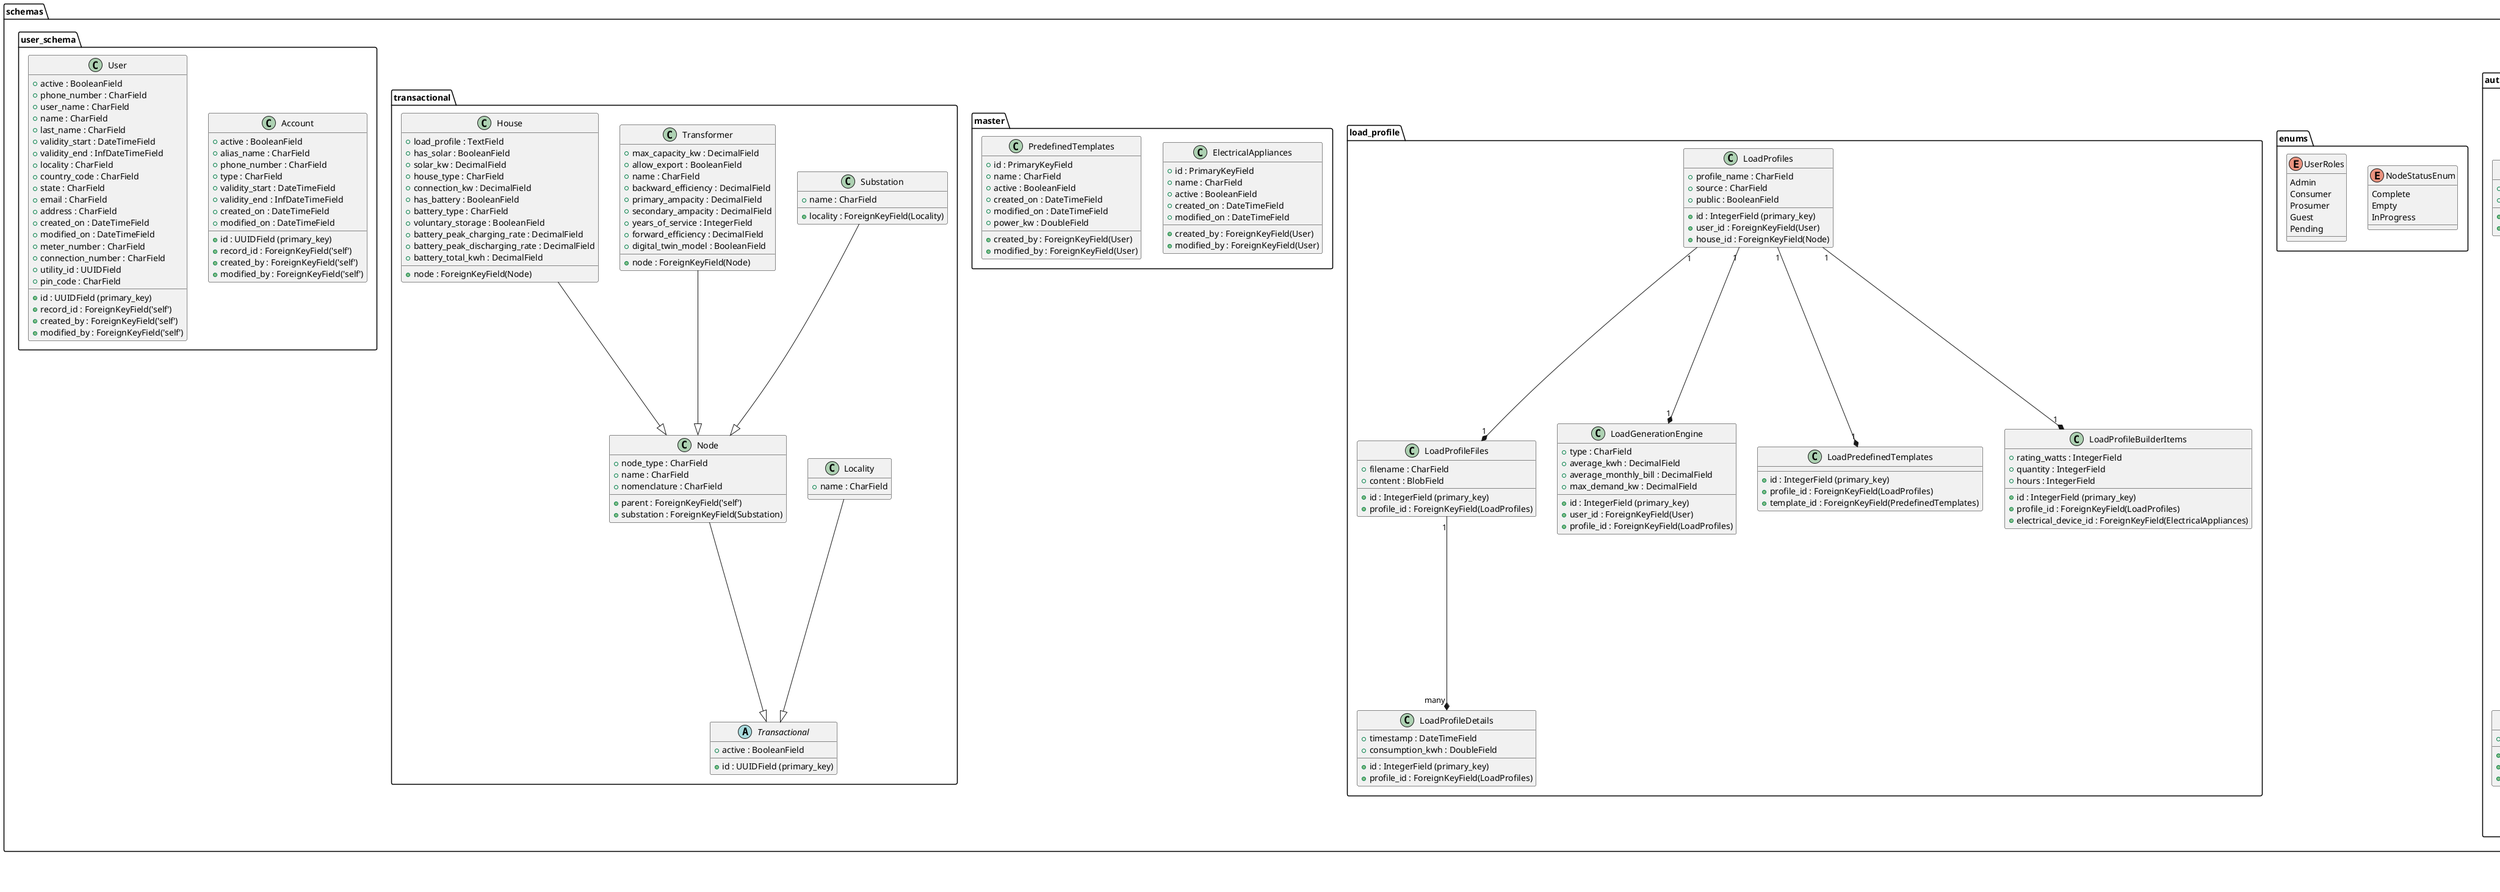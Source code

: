 ```plantuml
@startuml

package "Data Layer" {
    interface IRepository {
        + model : Any
        + id_field : Union[int, UUID]
        + create(**query) : T
        + read(id_value) : T
        + update(id_value, **query) : int
        + delete(id_value) : int
        + list() : List[T]
        + list_actives() : List[T]
        + list_public() : List[T]
        + upsert(conflict_target, defaults, **query) : T
        + upsert_and_retrieve(conflict_target, defaults, **query) : T
        + list_no_public_by_user_id(user_id) : List[T]
        + database_instance : Any
        + to_dicts(obj) : Union[Dict, List[Dict], Any]
        + list_by_user_id(user_id) : List[T]
    }

    class BaseRepository {
        + model : Any
        + id_field : Any
        + database_instance : Any
        + create(**query) : T
        + read(id_value) : T
        + update(id_value, **query) : int
        + delete(id_value) : int
        + list() : List[T]
        + list_actives() : List[T]
        + upsert(conflict_target, defaults, **query) : T
        + upsert_and_retrieve(conflict_target, defaults, **query) : T
        + list_public() : List[T]
        + list_no_public_by_user_id(user_id) : List[T]
        + to_dicts(obj) : Union[Dict, List[Dict], Any]
        + list_by_user_id(user_id) : List[T]
    }

    interface IUserRepository {
        + fetch_user_by_phone_number(phone_number) : T
        + fetch_account_by_phone_number(phone_number) : T
        + insert_into_user_and_group(user_data, data) : T
        + insert_into_account(**data) : T
        + update_user_group(user_id, **data) : T
    }

    class UserRepository {
        + model : Any
        + model_user_group : Any
        + model_account : Any
        + id_field : Any
        + fetch_user_by_phone_number(phone_number) : T
        + fetch_account_by_phone_number(phone_number) : T
        + insert_into_user_and_group(user_data, data) : T
        + create(**query) : T
        + insert_into_account(**data) : T
        + update_user_group(user_id, **query) : T
    }

    interface IGroupRepository {
        + fetch_roles_and_permissions_by_groups(session_user, now) : List[RolePermission]
    }

    class GroupRepository {
        + model : Any
        + id_field : Any
        + fetch_roles_and_permissions_by_groups(session_user, now) : List[RolePermission]
    }

    interface IAuthAttemptRepository {
        + fetch_all_previous_records_for_user(phone_number, records_after_time) : List[AuthAttempts]
    }

    class AuthAttemptRepository {
        + model : Any
        + id_field : Any
        + fetch_all_previous_records_for_user(phone_number, records_after_time) : List[AuthAttempts]
    }

    interface ITransformerRepository {
        + get_transformers_by_substation_id(substation_id) : List[Transformer]
    }

    interface IHouseRepository {
        + get_houses_by_substation_id(substation_id) : List[House]
    }

    interface INodeRepository {
        + get_children(parent_id) : List[Node]
        + read(id_value) : Optional[Node]
        + get_parent(node_id) : Optional[Node]
        + get_substation(node_id) : Optional[Substation]
        + get_locality(node_id) : Optional[Locality]
    }

    class TransformerRepository {
        + model : Any
        + id_field : Any
        + get_transformers_by_substation_id(substation_id) : List[Transformer]
    }

    class HouseRepository {
        + model : Any
        + id_field : Any
        + get_houses_by_substation_id(substation_id) : List[House]
    }

    class NodeRepository {
        + model : Any
        + id_field : Any
        + read(id_value) : Optional[Node]
        + get_children(parent_id) : List[Node]
        + get_parent(node_id) : Optional[Node]
        + get_substation(node_id) : Optional[Node]
        + get_locality(node_id) : Optional[Locality]
    }

    class AccountRepository {
        + model : Any
        + id_field : Any
    }

    class LocalityRepository {
        + model : Any
        + id_field : Any
    }

    class SubstationRepository {
        + model : Any
        + id_field : Any
        + create(**query) : Substation
    }

    interface ILoadProfileRepository {
        + get_public_profiles() : List[T]
        + get_load_profiles_by_user_id(user_id) : List[T]
        + get_load_profiles_by_user_id_and_house_id(user_id, house_id) : List[T]
        + get_or_create_by_house_id(user_id, house_id, load_source) : T
        + get_by_house_id(house_id) : T
    }

    interface ILoadProfileDetailsRepository {
        + create_details_in_bulk(details) : None
        + delete_by_profile_id(profile_id) : int
        + get_load_details_by_load_id(load_id) : List[T]
        + save_file(profile_id, filename, content) : T
        + get_file(file_id) : T
    }

    interface ILoadProfileFilesRepository {
        + save_file(profile_id, filename, content) : T
        + get_file(file_id) : T
    }

    interface ILoadProfileBuilderRepository {
        + get_items_by_profile_id(profile_id) : List[LoadProfileBuilderItems]
        + create_items_in_bulk(items) : None
        + delete_by_profile_id(profile_id) : int
        + update_items_in_bulk(items) : None
    }

    interface ILoadGenerationEngineRepository {
        + delete_by_profile_id(profile_id) : int
    }

    interface IPredefinedTemplatesRepository {
        + get_by_profile_id(profile_id) : T
        + create_or_update(profile_id, template_id) : T
    }

    class LoadProfilesRepository {
        + model : Any
        + id_field : Any
        + get_load_profiles_by_user_id(user_id) : List[LoadProfiles]
        + get_public_profiles() : List[LoadProfiles]
        + get_load_profiles_by_user_id_and_house_id(user_id, house_id) : List[LoadProfiles]
        + get_or_create_by_house_id(user_id, house_id, load_source) : T
        + get_by_house_id(house_id) : T
    }

    class LoadProfileDetailsRepository {
        + model : Any
        + id_field : Any
        + delete_by_profile_id(profile_id) : int
        + create_details_in_bulk(details) : None
        + get_load_details_by_load_id(load_id) : Any
    }

    class LoadProfileFilesRepository {
        + model : Any
        + id_field : Any
        + save_file(profile_id, filename, content) : T
        + get_file(profile_id) : T
    }

    class LoadProfileBuilderItemsRepository {
        + model : Any
        + id_field : Any
        + get_items_by_profile_id(profile_id) : List[LoadProfileBuilderItems]
        + create_items_in_bulk(items) : None
        + delete_by_profile_id(profile_id) : int
        + update_items_in_bulk(items) : None
    }

    class LoadGenerationEngineRepository {
        + model : Any
        + id_field : Any
        + delete_by_profile_id(profile_id) : int
    }

    class PredefinedTemplatesRepository {
        + model : Any
        + id_field : Any
        + get_by_profile_id(profile_id) : T
        + create_or_update(profile_id, template_id) : T
    }

    class PredefinedMasterTemplatesRepository {
        + model : Any
        + id_field : Any
    }

    class UserGroupRelRepository {
        + model : Any
        + id_field : Any
        + delete_by_user_id(user_id) : int
        + get_groups_by_user_id(user_id) : List[Groups]
        + add_user_to_group(logged_user_id, user_id, group_id) : bool
        + remove_user_from_group(user_id, group_id) : bool
    }

    class ElectricalAppliancesRepository {
        + model : Any
        + id_field : Any
        + read(id_value) : T
    }
}

package "Service Layer" {
    interface IService {
        + create(user_id, **kwargs) : Dict
        + read(item_id) : Optional[Dict]
        + update(user_id, item_id, **kwargs) : Optional[Dict]
        + delete(item_id) : bool
        + list(user_id) : List[Dict]
        + list_all() : List[Dict]
    }

    class BaseService {
        + repository : IRepository
        + create(user_id, **kwargs) : Dict
        + read(item_id) : Optional[Dict]
        + update(user_id, item_id, **kwargs) : Optional[Dict]
        + delete(item_id) : bool
        + list(user_id) : List[Dict]
        + list_all() : List[Dict]
    }

    class UserService {
        + _token_service : ITokenService
        + _user_repository : IUserRepository
        + _group_repository : IRepository
        + _account_repository : IRepository
        + _user_group_repository : UserGroupRelRepository
        + create(**user_data) : Dict
        + list_all() : List[Dict]
        + delete(user_id) : bool
        + add_user_to_group(logged_user_id, user_id, group_id) : bool
        + remove_user_from_group(user_id, group_id) : bool
        + update_user_logo(session_user, user_id, file_logo) : Any
        + get_user_logo(user_id) : Any
    }

    class TopologyServiceBase {
        + repository : IRepository
        + _get_house_status(house) : NodeStatusEnum
        + _to_status_enum(at_least_one_filled, all_filled) : NodeStatusEnum
        + _check_required_fields(node, required_fields) : NodeStatusEnum
        + _get_transformer_status(transformer) : NodeStatusEnum
    }

    interface ITopologySimulator {
        + calculate_total_load(houses) : Decimal
        + calculate_total_solar(houses) : Decimal
        + calculate_excess_solar(total_solar, total_load) : Decimal
        + calculate_battery_capacity(houses) : Decimal
        + calculate_peak_capacity_rate(houses) : Decimal
        + run(substation_id) : None
        + allocation_algorithm(houses, transformers, total_load, total_solar, excess_solar, battery_capacity, peak_capacity_rate) : None
    }


    interface INetTopologyService {
        + get_topology_by_substation_id(substation_id) : Dict
        + update_topology(user_id, substation_id, data) : None
        + update_transformer(user_id, transformer_id, data) : Dict
        + update_house(user_id, house_id, data) : Dict
    }

    class NetTopologyService {
        + substation_repo : IRepository
        + node_repo : INodeRepository
        + transformer_repo : IRepository
        + house_repo : IRepository
        + get_topology_by_substation_id(substation_id) : Dict
        + update_topology(user_id, substation_id, data) : None
        + update_transformer(user_id, transformer_id, data) : Dict
        + update_house(user_id, house_id, data) : Dict
    }

    class HouseService {
        + repository : IRepository
        + read(item_id) : Optional[Dict]
    }

    class TransformerService {
        + repository : IRepository
        + read(item_id) : Optional[Dict]
    }

    interface INodeService {
        + read(item_id) : Optional[Dict]
        + get_breadcrumb_navigation_path(node_id) : Dict
    }

    class NodeService {
        + node_repo : INodeRepository
        + read(item_id) : Optional[Dict]
        + get_breadcrumb_navigation_path(node_id) : BreadcrumbResponseModel
    }

    interface ISubstationService {
        + create_bulk(user_id, **data) : list[dict[str, Any]]
    }

    class SubstationService {
        + repository : IRepository
        + create_bulk(user_id, **data) : list[dict[str, Any]]
    }

    interface IAuthService {
        + get_registered_user(phone_number) : Any
        + request_otp(user, country_code) : Dict
        + verify_otp(req_body, txn_id) : Dict
    }

    class AuthService {
        + _user_repository : IUserRepository
        + _user_group_rel_repository : UserGroupRelRepository
        + _auth_attempt_repository : IAuthAttemptRepository
        + _token_service : ITokenService
        + _sms_service : ISmsService
        + get_registered_user(phone_number) : Any
        + request_otp(user, country_code) : Dict
        + verify_otp(req_body, txn_id) : Dict
    }

    class LoadProfileService {
        + _load_profile_repository : ILoadProfileRepository
        + _load_details_repository : ILoadProfileDetailsRepository
        + _load_profile_files_repository : ILoadProfileFilesRepository
        + _user_repository : IUserRepository
        + _load_profile_builder_repository : ILoadProfileBuilderRepository
        + _load_generation_engine_repository : ILoadGenerationEngineRepository
        + _load_predefined_templates_repository : IPredefinedTemplatesRepository
        + delete_profile(self, profile_id) : bool
        + list_profiles(self, user_id, house_id) : List[Dict]
        + upload_profile_service_file(self, user_id, profile_name, file, interval_15_minutes, house_id) : Dict
        + save_load_profile_items(self, user_id, house_id, items) : Tuple[List[Any], int]
        + get_load_profile_builder_items(self, user_id, house_id) : Tuple[List[Any], int]
        + get_load_profile_file(self, profile_id) : Any
        + read_excel(file) : pd.DataFrame
        + read_csv(file) : pd.DataFrame
        + process_dataframe(self, user_id, df, profile_name, house_id) : Tuple[List[Dict], Any]
        + save_load_generation_engine(self, user_id, house_id, data) : Any
        + get_load_generation_engine(self, user_id, house_id) : Any
        + create_or_update_load_predefined_template(self, user_id, house_id, template_id) : Any
        + get_load_predefined_template(self, user_id, house_id) : Any
    }
}

package "schemas" {
    package "auth" {
        abstract AuditableBase {
            + created_on : DateTimeField
            + modified_on : DateTimeField
            + created_by : ForeignKeyField(User)
            + modified_by : ForeignKeyField(User)
        }

        class AuthAttempts {
            + txn_id : UUIDField (primary_key)
            + phone_number : CharField
            + country_code : CharField
            + otp : CharField
            + state : EnumField(AuthenticationState)
            + state_desc : CharField
            + verification_attempt_count : IntegerField
            + gateway_send_otp_res_status : CharField
            + gateway_send_otp_res_body : BinaryJSONField
            + claims_issued : CharField
            + backing_txn_id : UUIDField
            + created_on : DateTimeField
            + modified_on : DateTimeField
            + created_by : ForeignKeyField(User)
            + modified_by : ForeignKeyField(User)
        }

        class AuthenticatedSessions {
            + id : UUIDField (primary_key)
            + record_id : ForeignKeyField('self')
            + user : ForeignKeyField(User)
            + group_id : ForeignKeyField(Groups)
            + relative_auth_attempt : ForeignKeyField(AuthAttempts)
            + validity_start : DateTimeField
            + validity_end : InfDateTimeField
        }

        class Groups {
            + id : BigAutoField (primary_key)
            + name : CharField
            + description : CharField
            + roles : ManyToManyField(Roles)
        }

        class GroupRoleRel {
            + group : ForeignKeyField(Groups)
            + role : ForeignKeyField(Roles)
        }

        class Permissions {
            + id : BigAutoField (primary_key)
            + name : CharField (unique)
            + description : CharField
            + resource_name : CharField
            + can_retrieve : BooleanField
            + can_search : BooleanField
            + can_create : BooleanField
            + can_update : BooleanField
            + can_delete : BooleanField
        }

        class Roles {
            + id : BigAutoField (primary_key)
            + name : EnumField(UserRoles) (unique)
            + description : CharField
            + permissions : ManyToManyField(Permissions)
        }

        class RolePermissionRel {
            + role : ForeignKeyField(Roles)
            + permission : ForeignKeyField(Permissions)
        }

        class UserGroupRel {
            + id : BigAutoField (primary_key)
            + record_id : UUIDField
            + active : BooleanField
            + user_record_id : UUIDField
            + group_id : IntegerField
            + validity_start : DateTimeField
            + validity_end : InfDateTimeField
            + created_on : DateTimeField
            + modified_on : DateTimeField
            + created_by : UUIDField
            + modified_by : UUIDField
        }
    }

    package "enums" {
        enum NodeStatusEnum {
            Complete
            Empty
            InProgress
        }

        enum UserRoles {
            Admin
            Consumer
            Prosumer
            Guest
            Pending
        }
    }

    package "load_profile" {
        class LoadGenerationEngine {
            + id : IntegerField (primary_key)
            + user_id : ForeignKeyField(User)
            + profile_id : ForeignKeyField(LoadProfiles)
            + type : CharField
            + average_kwh : DecimalField
            + average_monthly_bill : DecimalField
            + max_demand_kw : DecimalField
        }

        class LoadPredefinedTemplates {
            + id : IntegerField (primary_key)
            + profile_id : ForeignKeyField(LoadProfiles)
            + template_id : ForeignKeyField(PredefinedTemplates)
        }

        class LoadProfileBuilderItems {
            + id : IntegerField (primary_key)
            + profile_id : ForeignKeyField(LoadProfiles)
            + electrical_device_id : ForeignKeyField(ElectricalAppliances)
            + rating_watts : IntegerField
            + quantity : IntegerField
            + hours : IntegerField
        }

        class LoadProfileDetails {
            + id : IntegerField (primary_key)
            + profile_id : ForeignKeyField(LoadProfiles)
            + timestamp : DateTimeField
            + consumption_kwh : DoubleField
        }

        class LoadProfileFiles {
            + id : IntegerField (primary_key)
            + profile_id : ForeignKeyField(LoadProfiles)
            + filename : CharField
            + content : BlobField
        }

        class LoadProfiles {
            + id : IntegerField (primary_key)
            + user_id : ForeignKeyField(User)
            + house_id : ForeignKeyField(Node)
            + profile_name : CharField
            + source : CharField
            + public : BooleanField
        }


        LoadProfiles "1" --* "1" LoadProfileFiles
        LoadProfiles "1" --* "1" LoadPredefinedTemplates
        LoadProfiles "1" --* "1" LoadProfileBuilderItems
        LoadProfiles "1" --* "1" LoadGenerationEngine
        LoadProfileFiles "1" --* "many" LoadProfileDetails
    }

    package "master" {
        class ElectricalAppliances {
            + id : PrimaryKeyField
            + name : CharField
            + active : BooleanField
            + created_on : DateTimeField
            + modified_on : DateTimeField
            + created_by : ForeignKeyField(User)
            + modified_by : ForeignKeyField(User)
        }

        class PredefinedTemplates {
            + id : PrimaryKeyField
            + name : CharField
            + active : BooleanField
            + created_by : ForeignKeyField(User)
            + modified_by : ForeignKeyField(User)
            + created_on : DateTimeField
            + modified_on : DateTimeField
            + power_kw : DoubleField
        }
    }

    package "transactional" {
        abstract Transactional {
            + id : UUIDField (primary_key)
            + active : BooleanField
        }

        class House {
            + node : ForeignKeyField(Node)
            + load_profile : TextField
            + has_solar : BooleanField
            + solar_kw : DecimalField
            + house_type : CharField
            + connection_kw : DecimalField
            + has_battery : BooleanField
            + battery_type : CharField
            + voluntary_storage : BooleanField
            + battery_peak_charging_rate : DecimalField
            + battery_peak_discharging_rate : DecimalField
            + battery_total_kwh : DecimalField
        }

        class Locality {
            + name : CharField
        }

        class Node {
            + parent : ForeignKeyField('self')
            + node_type : CharField
            + name : CharField
            + nomenclature : CharField
            + substation : ForeignKeyField(Substation)
        }

        class Substation {
            + locality : ForeignKeyField(Locality)
            + name : CharField
        }

        class Transformer {
            + node : ForeignKeyField(Node)
            + max_capacity_kw : DecimalField
            + allow_export : BooleanField
            + name : CharField
            + backward_efficiency : DecimalField
            + primary_ampacity : DecimalField
            + secondary_ampacity : DecimalField
            + years_of_service : IntegerField
            + forward_efficiency : DecimalField
            + digital_twin_model : BooleanField
        }


        Locality --|> Transactional
        Node --|> Transactional
        House --|> Node
        Substation --|> Node
        Transformer --|> Node
    }

    package "user_schema" {
        class Account {
            + id : UUIDField (primary_key)
            + active : BooleanField
            + alias_name : CharField
            + phone_number : CharField
            + type : CharField
            + validity_start : DateTimeField
            + validity_end : InfDateTimeField
            + record_id : ForeignKeyField('self')
            + created_on : DateTimeField
            + modified_on : DateTimeField
            + created_by : ForeignKeyField('self')
            + modified_by : ForeignKeyField('self')
        }

        class User {
            + id : UUIDField (primary_key)
            + active : BooleanField
            + phone_number : CharField
            + user_name : CharField
            + name : CharField
            + last_name : CharField
            + validity_start : DateTimeField
            + validity_end : InfDateTimeField
            + locality : CharField
            + country_code : CharField
            + state : CharField
            + email : CharField
            + address : CharField
            + record_id : ForeignKeyField('self')
            + created_on : DateTimeField
            + modified_on : DateTimeField
            + created_by : ForeignKeyField('self')
            + modified_by : ForeignKeyField('self')
            + meter_number : CharField
            + connection_number : CharField
            + utility_id : UUIDField
            + pin_code : CharField
        }
    }
}



IRepository <|.. BaseRepository
IUserRepository <|.. UserRepository
IGroupRepository <|.. GroupRepository
IAuthAttemptRepository <|.. AuthAttemptRepository
IService <|.. BaseService
BaseService <|-- UserService
INetTopologyService <|.. NetTopologyService
BaseService <|-- TopologyServiceBase
BaseService <|-- LoadProfileService
BaseService <|-- SubstationService
BaseService <|-- HouseService
BaseService <|-- TransformerService
BaseRepository <|-- AccountRepository
BaseRepository <|-- ElectricalAppliancesRepository
BaseRepository <|-- LocalityRepository
BaseRepository <|-- SubstationRepository
BaseRepository <|.. GroupRepository
ITransformerRepository <|.. TransformerRepository
INodeService <|.. NodeService
BaseRepository <|-- TransformerRepository
BaseRepository <|-- HouseRepository
IHouseRepository <|.. HouseRepository
BaseRepository <|-- NodeRepository
BaseRepository <|-- UserRepository
INodeRepository <|.. NodeRepository
IAuthService <|.. AuthService
ILoadProfileRepository <|.. LoadProfilesRepository
ILoadProfileDetailsRepository <|.. LoadProfileDetailsRepository
ILoadProfileFilesRepository <|.. LoadProfileFilesRepository
ILoadProfileBuilderRepository <|.. LoadProfileBuilderItemsRepository
ILoadGenerationEngineRepository <|.. LoadGenerationEngineRepository
IPredefinedTemplatesRepository <|.. PredefinedTemplatesRepository
ISubstationService <|.. SubstationService



@enduml
```